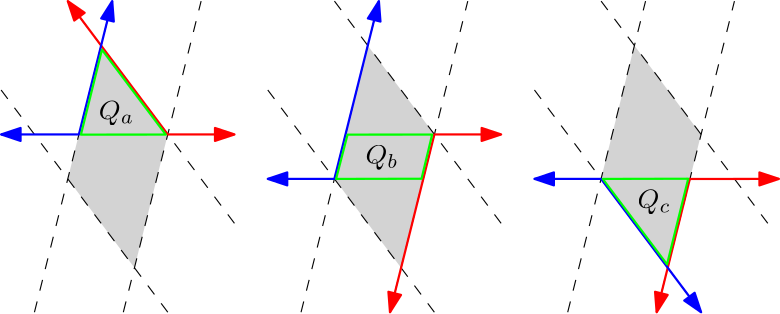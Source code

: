 <?xml version="1.0"?>
<!DOCTYPE ipe SYSTEM "ipe.dtd">
<ipe version="70005" creator="Ipe 7.1.4">
<info created="D:20141127152329" modified="D:20141128105630"/>
<ipestyle name="basic">
<symbol name="arrow/arc(spx)">
<path stroke="sym-stroke" fill="sym-stroke" pen="sym-pen">
0 0 m
-1 0.333 l
-1 -0.333 l
h
</path>
</symbol>
<symbol name="arrow/farc(spx)">
<path stroke="sym-stroke" fill="white" pen="sym-pen">
0 0 m
-1 0.333 l
-1 -0.333 l
h
</path>
</symbol>
<symbol name="mark/circle(sx)" transformations="translations">
<path fill="sym-stroke">
0.6 0 0 0.6 0 0 e
0.4 0 0 0.4 0 0 e
</path>
</symbol>
<symbol name="mark/disk(sx)" transformations="translations">
<path fill="sym-stroke">
0.6 0 0 0.6 0 0 e
</path>
</symbol>
<symbol name="mark/fdisk(sfx)" transformations="translations">
<group>
<path fill="sym-fill">
0.5 0 0 0.5 0 0 e
</path>
<path fill="sym-stroke" fillrule="eofill">
0.6 0 0 0.6 0 0 e
0.4 0 0 0.4 0 0 e
</path>
</group>
</symbol>
<symbol name="mark/box(sx)" transformations="translations">
<path fill="sym-stroke" fillrule="eofill">
-0.6 -0.6 m
0.6 -0.6 l
0.6 0.6 l
-0.6 0.6 l
h
-0.4 -0.4 m
0.4 -0.4 l
0.4 0.4 l
-0.4 0.4 l
h
</path>
</symbol>
<symbol name="mark/square(sx)" transformations="translations">
<path fill="sym-stroke">
-0.6 -0.6 m
0.6 -0.6 l
0.6 0.6 l
-0.6 0.6 l
h
</path>
</symbol>
<symbol name="mark/fsquare(sfx)" transformations="translations">
<group>
<path fill="sym-fill">
-0.5 -0.5 m
0.5 -0.5 l
0.5 0.5 l
-0.5 0.5 l
h
</path>
<path fill="sym-stroke" fillrule="eofill">
-0.6 -0.6 m
0.6 -0.6 l
0.6 0.6 l
-0.6 0.6 l
h
-0.4 -0.4 m
0.4 -0.4 l
0.4 0.4 l
-0.4 0.4 l
h
</path>
</group>
</symbol>
<symbol name="mark/cross(sx)" transformations="translations">
<group>
<path fill="sym-stroke">
-0.43 -0.57 m
0.57 0.43 l
0.43 0.57 l
-0.57 -0.43 l
h
</path>
<path fill="sym-stroke">
-0.43 0.57 m
0.57 -0.43 l
0.43 -0.57 l
-0.57 0.43 l
h
</path>
</group>
</symbol>
<symbol name="arrow/fnormal(spx)">
<path stroke="sym-stroke" fill="white" pen="sym-pen">
0 0 m
-1 0.333 l
-1 -0.333 l
h
</path>
</symbol>
<symbol name="arrow/pointed(spx)">
<path stroke="sym-stroke" fill="sym-stroke" pen="sym-pen">
0 0 m
-1 0.333 l
-0.8 0 l
-1 -0.333 l
h
</path>
</symbol>
<symbol name="arrow/fpointed(spx)">
<path stroke="sym-stroke" fill="white" pen="sym-pen">
0 0 m
-1 0.333 l
-0.8 0 l
-1 -0.333 l
h
</path>
</symbol>
<symbol name="arrow/linear(spx)">
<path stroke="sym-stroke" pen="sym-pen">
-1 0.333 m
0 0 l
-1 -0.333 l
</path>
</symbol>
<symbol name="arrow/fdouble(spx)">
<path stroke="sym-stroke" fill="white" pen="sym-pen">
0 0 m
-1 0.333 l
-1 -0.333 l
h
-1 0 m
-2 0.333 l
-2 -0.333 l
h
</path>
</symbol>
<symbol name="arrow/double(spx)">
<path stroke="sym-stroke" fill="sym-stroke" pen="sym-pen">
0 0 m
-1 0.333 l
-1 -0.333 l
h
-1 0 m
-2 0.333 l
-2 -0.333 l
h
</path>
</symbol>
<pen name="heavier" value="0.8"/>
<pen name="fat" value="1.2"/>
<pen name="ultrafat" value="2"/>
<symbolsize name="large" value="5"/>
<symbolsize name="small" value="2"/>
<symbolsize name="tiny" value="1.1"/>
<arrowsize name="large" value="10"/>
<arrowsize name="small" value="5"/>
<arrowsize name="tiny" value="3"/>
<color name="red" value="1 0 0"/>
<color name="green" value="0 1 0"/>
<color name="blue" value="0 0 1"/>
<color name="yellow" value="1 1 0"/>
<color name="orange" value="1 0.647 0"/>
<color name="gold" value="1 0.843 0"/>
<color name="purple" value="0.627 0.125 0.941"/>
<color name="gray" value="0.745"/>
<color name="brown" value="0.647 0.165 0.165"/>
<color name="navy" value="0 0 0.502"/>
<color name="pink" value="1 0.753 0.796"/>
<color name="seagreen" value="0.18 0.545 0.341"/>
<color name="turquoise" value="0.251 0.878 0.816"/>
<color name="violet" value="0.933 0.51 0.933"/>
<color name="darkblue" value="0 0 0.545"/>
<color name="darkcyan" value="0 0.545 0.545"/>
<color name="darkgray" value="0.663"/>
<color name="darkgreen" value="0 0.392 0"/>
<color name="darkmagenta" value="0.545 0 0.545"/>
<color name="darkorange" value="1 0.549 0"/>
<color name="darkred" value="0.545 0 0"/>
<color name="lightblue" value="0.678 0.847 0.902"/>
<color name="lightcyan" value="0.878 1 1"/>
<color name="lightgray" value="0.827"/>
<color name="lightgreen" value="0.565 0.933 0.565"/>
<color name="lightyellow" value="1 1 0.878"/>
<dashstyle name="dashed" value="[4] 0"/>
<dashstyle name="dotted" value="[1 3] 0"/>
<dashstyle name="dash dotted" value="[4 2 1 2] 0"/>
<dashstyle name="dash dot dotted" value="[4 2 1 2 1 2] 0"/>
<textsize name="large" value="\large"/>
<textsize name="small" value="\small"/>
<textsize name="tiny" value="\tiny"/>
<textsize name="Large" value="\Large"/>
<textsize name="LARGE" value="\LARGE"/>
<textsize name="huge" value="\huge"/>
<textsize name="Huge" value="\Huge"/>
<textsize name="footnote" value="\footnotesize"/>
<textstyle name="center" begin="\begin{center}" end="\end{center}"/>
<textstyle name="itemize" begin="\begin{itemize}" end="\end{itemize}"/>
<textstyle name="item" begin="\begin{itemize}\item{}" end="\end{itemize}"/>
<gridsize name="4 pts" value="4"/>
<gridsize name="8 pts (~3 mm)" value="8"/>
<gridsize name="16 pts (~6 mm)" value="16"/>
<gridsize name="32 pts (~12 mm)" value="32"/>
<gridsize name="10 pts (~3.5 mm)" value="10"/>
<gridsize name="20 pts (~7 mm)" value="20"/>
<gridsize name="14 pts (~5 mm)" value="14"/>
<gridsize name="28 pts (~10 mm)" value="28"/>
<gridsize name="56 pts (~20 mm)" value="56"/>
<anglesize name="90 deg" value="90"/>
<anglesize name="60 deg" value="60"/>
<anglesize name="45 deg" value="45"/>
<anglesize name="30 deg" value="30"/>
<anglesize name="22.5 deg" value="22.5"/>
<tiling name="falling" angle="-60" step="4" width="1"/>
<tiling name="rising" angle="30" step="4" width="1"/>
</ipestyle>
<page>
<layer name="alpha"/>
<view layers="alpha" active="alpha"/>
<path layer="alpha" matrix="1 0 0 1 -64 0" fill="lightgray">
451.979 655.995 m
427.975 688 l
439.975 736 l
463.975 704 l
h
</path>
<path fill="lightgray">
267.975 688 m
279.986 735.985 l
303.975 704 l
291.989 655.981 l
h
</path>
<path matrix="1 0 0 1 64 0" fill="lightgray">
120 736 m
108 688 l
132 656 l
144 704 l
h
</path>
<path matrix="1 0 0 1 52 0" stroke="black" dash="dashed">
108 640 m
136 752 l
</path>
<path matrix="1 0 0 1 52 0" stroke="black" dash="dashed">
140 640 m
168 752 l
</path>
<path matrix="1 0 0 1 52 0" stroke="black" dash="dashed">
96 720 m
156 640 l
</path>
<path matrix="1 0 0 1 52 0" stroke="black" dash="dashed">
120 752 m
180 672 l
</path>
<path matrix="1 0 0 1 52 0" stroke="red" pen="heavier" arrow="normal/normal" rarrow="normal/normal">
120 752 m
156 704 l
180 704 l
</path>
<path matrix="1 0 0 1 52 0" stroke="blue" pen="heavier" arrow="normal/normal" rarrow="normal/normal">
96 704 m
124 704 l
136 752 l
</path>
<path matrix="1 0 0 1 64 0" stroke="green" pen="heavier">
112.736 703.936 m
143.276 703.951 l
120.293 734.507 l
h
</path>
<text matrix="1 0 0 1 92 -3" transformations="translations" pos="91.164 712.406" stroke="black" type="label" width="12.696" height="6.815" depth="1.93" valign="baseline">$Q_a$</text>
<path stroke="black" dash="dashed">
255.975 640 m
284 752 l
</path>
<path stroke="black" dash="dashed">
287.975 640 m
316 752 l
</path>
<path stroke="black" dash="dashed">
244 720 m
303.975 640 l
</path>
<path stroke="black" dash="dashed">
268 752 m
328 672 l
</path>
<path stroke="red" pen="heavier" arrow="normal/normal" rarrow="normal/normal">
288 640 m
303.975 704 l
328 704 l
</path>
<path stroke="blue" pen="heavier" arrow="normal/normal" rarrow="normal/normal">
244 688 m
267.975 688 l
284 752 l
</path>
<path stroke="green" pen="heavier">
272.711 703.936 m
303.169 703.953 l
299.356 688.054 l
268.592 687.99 l
h
</path>
<text matrix="1 0 0 1 187.975 -19" transformations="translations" pos="91.164 712.406" stroke="black" type="label" width="11.878" height="6.815" depth="1.93" valign="baseline">$Q_b$</text>
<path matrix="1 0 0 1 -52 0" stroke="black" dash="dashed">
403.975 640 m
432 752 l
</path>
<path matrix="1 0 0 1 -52 0" stroke="black" dash="dashed">
435.975 640 m
464 752 l
</path>
<path matrix="1 0 0 1 -52 0" stroke="black" dash="dashed">
392 720 m
451.975 640 l
</path>
<path matrix="1 0 0 1 -52 0" stroke="black" dash="dashed">
416 752 m
476 672 l
</path>
<path matrix="1 0 0 1 -52 0" stroke="red" pen="heavier" arrow="normal/normal" rarrow="normal/normal">
436 640 m
447.932 687.963 l
480 688 l
</path>
<path matrix="1 0 0 1 -52 0" stroke="blue" pen="heavier" arrow="normal/normal" rarrow="normal/normal">
392 688 m
415.975 688 l
452 640 l
</path>
<path matrix="1 0 0 1 -96 0" stroke="green" pen="heavier">
483.737 657.219 m
491.356 688.054 l
460.592 687.99 l
h
</path>
<text matrix="1 0 0 1 285.975 -35" transformations="translations" pos="91.164 712.406" stroke="black" type="label" width="11.935" height="6.815" depth="1.93" valign="baseline">$Q_c$</text>
</page>
</ipe>

